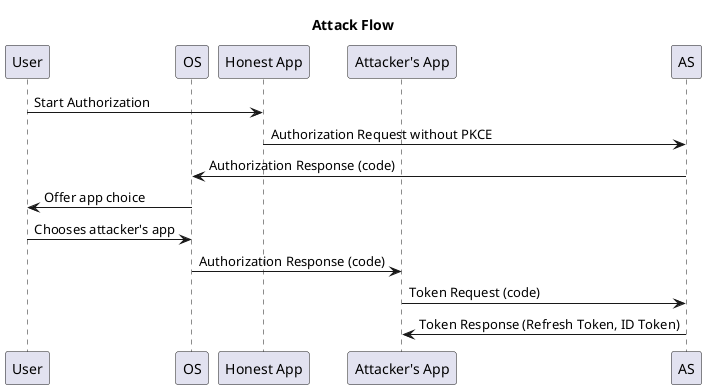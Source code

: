 @startuml
title: Attack Flow

participant User
participant OS
participant "Honest App" as ha
participant "Attacker's App" as aa
participant AS

User -> ha: Start Authorization
ha -> AS: Authorization Request without PKCE
OS <- AS: Authorization Response (code)
User <- OS: Offer app choice
User -> OS: Chooses attacker's app
OS -> aa: Authorization Response (code)
aa -> AS: Token Request (code)
aa <- AS: Token Response (Refresh Token, ID Token)
@enduml